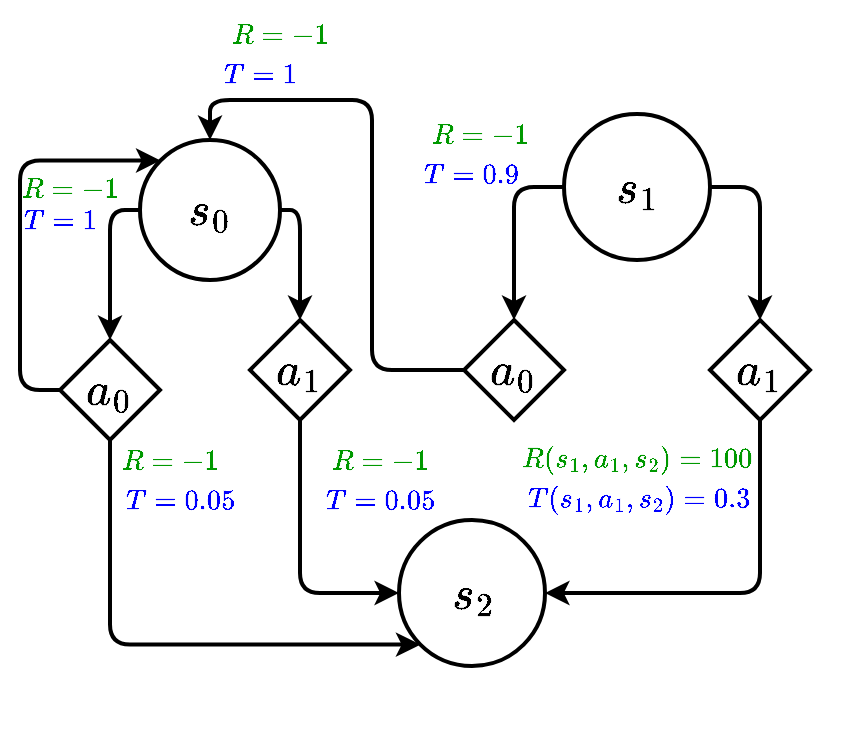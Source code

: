 <mxfile version="10.5.9" type="device"><diagram id="7EcYj5V2-hgrVlzcLEOM" name="Page-1"><mxGraphModel dx="1394" dy="829" grid="1" gridSize="10" guides="1" tooltips="1" connect="1" arrows="1" fold="1" page="1" pageScale="1" pageWidth="827" pageHeight="1169" math="1" shadow="0"><root><mxCell id="0"/><mxCell id="1" parent="0"/><mxCell id="nklokYfxFNPnEGmukDf2-2" style="edgeStyle=orthogonalEdgeStyle;rounded=1;orthogonalLoop=1;jettySize=auto;html=1;exitX=0;exitY=0.5;exitDx=0;exitDy=0;entryX=0.5;entryY=0;entryDx=0;entryDy=0;strokeWidth=2;" edge="1" parent="1" source="MBNUtr2C8ZscQCwvbI3S-2" target="MBNUtr2C8ZscQCwvbI3S-18"><mxGeometry relative="1" as="geometry"><Array as="points"><mxPoint x="95" y="265"/></Array></mxGeometry></mxCell><mxCell id="nklokYfxFNPnEGmukDf2-3" style="edgeStyle=orthogonalEdgeStyle;rounded=1;orthogonalLoop=1;jettySize=auto;html=1;exitX=1;exitY=0.5;exitDx=0;exitDy=0;entryX=0.5;entryY=0;entryDx=0;entryDy=0;strokeWidth=2;" edge="1" parent="1" source="MBNUtr2C8ZscQCwvbI3S-2" target="MBNUtr2C8ZscQCwvbI3S-22"><mxGeometry relative="1" as="geometry"><Array as="points"><mxPoint x="190" y="265"/></Array></mxGeometry></mxCell><mxCell id="MBNUtr2C8ZscQCwvbI3S-2" value="$$s_0$$" style="ellipse;whiteSpace=wrap;html=1;aspect=fixed;fontSize=20;perimeterSpacing=0;strokeWidth=2;" parent="1" vertex="1"><mxGeometry x="110" y="230" width="70" height="70" as="geometry"/></mxCell><mxCell id="nklokYfxFNPnEGmukDf2-6" style="edgeStyle=orthogonalEdgeStyle;rounded=1;orthogonalLoop=1;jettySize=auto;html=1;exitX=0;exitY=0.5;exitDx=0;exitDy=0;entryX=0.5;entryY=0;entryDx=0;entryDy=0;strokeWidth=2;" edge="1" parent="1" source="MBNUtr2C8ZscQCwvbI3S-5" target="MBNUtr2C8ZscQCwvbI3S-17"><mxGeometry relative="1" as="geometry"/></mxCell><mxCell id="nklokYfxFNPnEGmukDf2-7" style="edgeStyle=orthogonalEdgeStyle;rounded=1;orthogonalLoop=1;jettySize=auto;html=1;exitX=1;exitY=0.5;exitDx=0;exitDy=0;entryX=0.5;entryY=0;entryDx=0;entryDy=0;strokeWidth=2;" edge="1" parent="1" source="MBNUtr2C8ZscQCwvbI3S-5" target="MBNUtr2C8ZscQCwvbI3S-21"><mxGeometry relative="1" as="geometry"/></mxCell><mxCell id="MBNUtr2C8ZscQCwvbI3S-5" value="$$s_1$$" style="ellipse;whiteSpace=wrap;html=1;aspect=fixed;fontSize=20;perimeterSpacing=0;strokeWidth=2;" parent="1" vertex="1"><mxGeometry x="322" y="217" width="73" height="73" as="geometry"/></mxCell><mxCell id="nklokYfxFNPnEGmukDf2-8" style="edgeStyle=orthogonalEdgeStyle;rounded=1;orthogonalLoop=1;jettySize=auto;html=1;exitX=0;exitY=0.5;exitDx=0;exitDy=0;entryX=0.5;entryY=0;entryDx=0;entryDy=0;strokeWidth=2;" edge="1" parent="1" source="MBNUtr2C8ZscQCwvbI3S-17" target="MBNUtr2C8ZscQCwvbI3S-2"><mxGeometry relative="1" as="geometry"/></mxCell><mxCell id="MBNUtr2C8ZscQCwvbI3S-17" value="$$a_0$$" style="rhombus;whiteSpace=wrap;html=1;fontSize=20;perimeterSpacing=0;strokeWidth=2;" parent="1" vertex="1"><mxGeometry x="272" y="320" width="50" height="50" as="geometry"/></mxCell><mxCell id="nklokYfxFNPnEGmukDf2-13" style="edgeStyle=orthogonalEdgeStyle;rounded=1;orthogonalLoop=1;jettySize=auto;html=1;exitX=0;exitY=0.5;exitDx=0;exitDy=0;entryX=0;entryY=0;entryDx=0;entryDy=0;strokeWidth=2;" edge="1" parent="1" source="MBNUtr2C8ZscQCwvbI3S-18" target="MBNUtr2C8ZscQCwvbI3S-2"><mxGeometry relative="1" as="geometry"><Array as="points"><mxPoint x="50" y="355"/><mxPoint x="50" y="240"/></Array></mxGeometry></mxCell><mxCell id="nklokYfxFNPnEGmukDf2-14" style="edgeStyle=orthogonalEdgeStyle;rounded=1;orthogonalLoop=1;jettySize=auto;html=1;exitX=0.5;exitY=1;exitDx=0;exitDy=0;entryX=0;entryY=1;entryDx=0;entryDy=0;strokeWidth=2;" edge="1" parent="1" source="MBNUtr2C8ZscQCwvbI3S-18" target="MBNUtr2C8ZscQCwvbI3S-49"><mxGeometry relative="1" as="geometry"><Array as="points"><mxPoint x="95" y="482"/></Array></mxGeometry></mxCell><mxCell id="MBNUtr2C8ZscQCwvbI3S-18" value="$$a_0$$" style="rhombus;whiteSpace=wrap;html=1;fontSize=20;perimeterSpacing=0;strokeWidth=2;" parent="1" vertex="1"><mxGeometry x="70" y="330" width="50" height="50" as="geometry"/></mxCell><mxCell id="nklokYfxFNPnEGmukDf2-11" style="edgeStyle=orthogonalEdgeStyle;rounded=1;orthogonalLoop=1;jettySize=auto;html=1;exitX=0.5;exitY=1;exitDx=0;exitDy=0;entryX=1;entryY=0.5;entryDx=0;entryDy=0;strokeWidth=2;" edge="1" parent="1" source="MBNUtr2C8ZscQCwvbI3S-21" target="MBNUtr2C8ZscQCwvbI3S-49"><mxGeometry relative="1" as="geometry"/></mxCell><mxCell id="MBNUtr2C8ZscQCwvbI3S-21" value="$$a_1$$" style="rhombus;whiteSpace=wrap;html=1;fontSize=20;perimeterSpacing=0;strokeWidth=2;" parent="1" vertex="1"><mxGeometry x="395" y="320" width="50" height="50" as="geometry"/></mxCell><mxCell id="nklokYfxFNPnEGmukDf2-4" style="edgeStyle=orthogonalEdgeStyle;rounded=1;orthogonalLoop=1;jettySize=auto;html=1;exitX=0.5;exitY=1;exitDx=0;exitDy=0;entryX=0;entryY=0.5;entryDx=0;entryDy=0;strokeWidth=2;" edge="1" parent="1" source="MBNUtr2C8ZscQCwvbI3S-22" target="MBNUtr2C8ZscQCwvbI3S-49"><mxGeometry relative="1" as="geometry"/></mxCell><mxCell id="MBNUtr2C8ZscQCwvbI3S-22" value="$$a_1$$" style="rhombus;whiteSpace=wrap;html=1;fontSize=20;perimeterSpacing=0;strokeWidth=2;" parent="1" vertex="1"><mxGeometry x="165" y="320" width="50" height="50" as="geometry"/></mxCell><mxCell id="MBNUtr2C8ZscQCwvbI3S-49" value="$$s_2$$" style="ellipse;whiteSpace=wrap;html=1;aspect=fixed;fontSize=20;labelBorderColor=none;strokeWidth=2;perimeterSpacing=0;" parent="1" vertex="1"><mxGeometry x="239.5" y="420" width="73" height="73" as="geometry"/></mxCell><mxCell id="MBNUtr2C8ZscQCwvbI3S-53" value="$$T(s_1,a_1,s_2) =0.3$$" style="text;html=1;strokeColor=none;fillColor=none;align=center;verticalAlign=middle;whiteSpace=wrap;rounded=0;fontSize=12;fontColor=#0000FF;strokeWidth=2;" parent="1" vertex="1"><mxGeometry x="340" y="400" width="40" height="20" as="geometry"/></mxCell><mxCell id="MBNUtr2C8ZscQCwvbI3S-54" value="$$R(s_1,a_1,s_2) =100$$" style="text;html=1;strokeColor=none;fillColor=none;align=center;verticalAlign=middle;whiteSpace=wrap;rounded=0;fontSize=12;fontColor=#009900;strokeWidth=2;" parent="1" vertex="1"><mxGeometry x="338.5" y="380" width="40" height="20" as="geometry"/></mxCell><mxCell id="MBNUtr2C8ZscQCwvbI3S-57" value="$$R=-1$$" style="text;html=1;strokeColor=none;fillColor=none;align=center;verticalAlign=middle;whiteSpace=wrap;rounded=0;fontSize=12;fontColor=#009900;strokeWidth=2;" parent="1" vertex="1"><mxGeometry x="160" y="167" width="40" height="20" as="geometry"/></mxCell><mxCell id="MBNUtr2C8ZscQCwvbI3S-58" value="$$R=-1$$" style="text;html=1;strokeColor=none;fillColor=none;align=center;verticalAlign=middle;whiteSpace=wrap;rounded=0;fontSize=12;fontColor=#009900;strokeWidth=2;" parent="1" vertex="1"><mxGeometry x="210" y="380" width="40" height="20" as="geometry"/></mxCell><mxCell id="MBNUtr2C8ZscQCwvbI3S-59" value="$$R=-1$$" style="text;html=1;strokeColor=none;fillColor=none;align=center;verticalAlign=middle;whiteSpace=wrap;rounded=0;fontSize=12;fontColor=#009900;" parent="1" vertex="1"><mxGeometry x="55" y="243.5" width="40" height="20" as="geometry"/></mxCell><mxCell id="MBNUtr2C8ZscQCwvbI3S-60" value="$$R=-1$$" style="text;html=1;strokeColor=none;fillColor=none;align=center;verticalAlign=middle;whiteSpace=wrap;rounded=0;fontSize=12;fontColor=#009900;strokeWidth=2;" parent="1" vertex="1"><mxGeometry x="260" y="217" width="40" height="20" as="geometry"/></mxCell><mxCell id="MBNUtr2C8ZscQCwvbI3S-61" value="$$T=0.9$$" style="text;html=1;strokeColor=none;fillColor=none;align=center;verticalAlign=middle;whiteSpace=wrap;rounded=0;fontSize=12;fontColor=#0000FF;strokeWidth=2;" parent="1" vertex="1"><mxGeometry x="256" y="237" width="40" height="20" as="geometry"/></mxCell><mxCell id="MBNUtr2C8ZscQCwvbI3S-62" value="$$T=0.05$$" style="text;html=1;strokeColor=none;fillColor=none;align=center;verticalAlign=middle;whiteSpace=wrap;rounded=0;fontSize=12;fontColor=#0000FF;strokeWidth=2;" parent="1" vertex="1"><mxGeometry x="210" y="400" width="40" height="20" as="geometry"/></mxCell><mxCell id="MBNUtr2C8ZscQCwvbI3S-63" value="$$T=0.05$$" style="text;html=1;strokeColor=none;fillColor=none;align=center;verticalAlign=middle;whiteSpace=wrap;rounded=0;fontSize=12;fontColor=#0000FF;strokeWidth=2;" parent="1" vertex="1"><mxGeometry x="110" y="400" width="40" height="20" as="geometry"/></mxCell><mxCell id="MBNUtr2C8ZscQCwvbI3S-64" value="$$R=-1$$" style="text;html=1;strokeColor=none;fillColor=none;align=center;verticalAlign=middle;whiteSpace=wrap;rounded=0;fontSize=12;fontColor=#009900;strokeWidth=2;" parent="1" vertex="1"><mxGeometry x="105" y="380" width="40" height="20" as="geometry"/></mxCell><mxCell id="MBNUtr2C8ZscQCwvbI3S-65" value="$$T=1$$" style="text;html=1;strokeColor=none;fillColor=none;align=center;verticalAlign=middle;whiteSpace=wrap;rounded=0;fontSize=12;fontColor=#0000FF;strokeWidth=2;" parent="1" vertex="1"><mxGeometry x="150" y="187" width="40" height="20" as="geometry"/></mxCell><mxCell id="MBNUtr2C8ZscQCwvbI3S-66" value="$$T=1$$" style="text;html=1;strokeColor=none;fillColor=none;align=center;verticalAlign=middle;whiteSpace=wrap;rounded=0;fontSize=12;fontColor=#0000FF;" parent="1" vertex="1"><mxGeometry x="50" y="260" width="40" height="20" as="geometry"/></mxCell><mxCell id="nklokYfxFNPnEGmukDf2-15" value="" style="rounded=0;whiteSpace=wrap;html=1;strokeWidth=2;fillColor=none;strokeColor=none;" vertex="1" parent="1"><mxGeometry x="40" y="160" width="420" height="370" as="geometry"/></mxCell></root></mxGraphModel></diagram></mxfile>